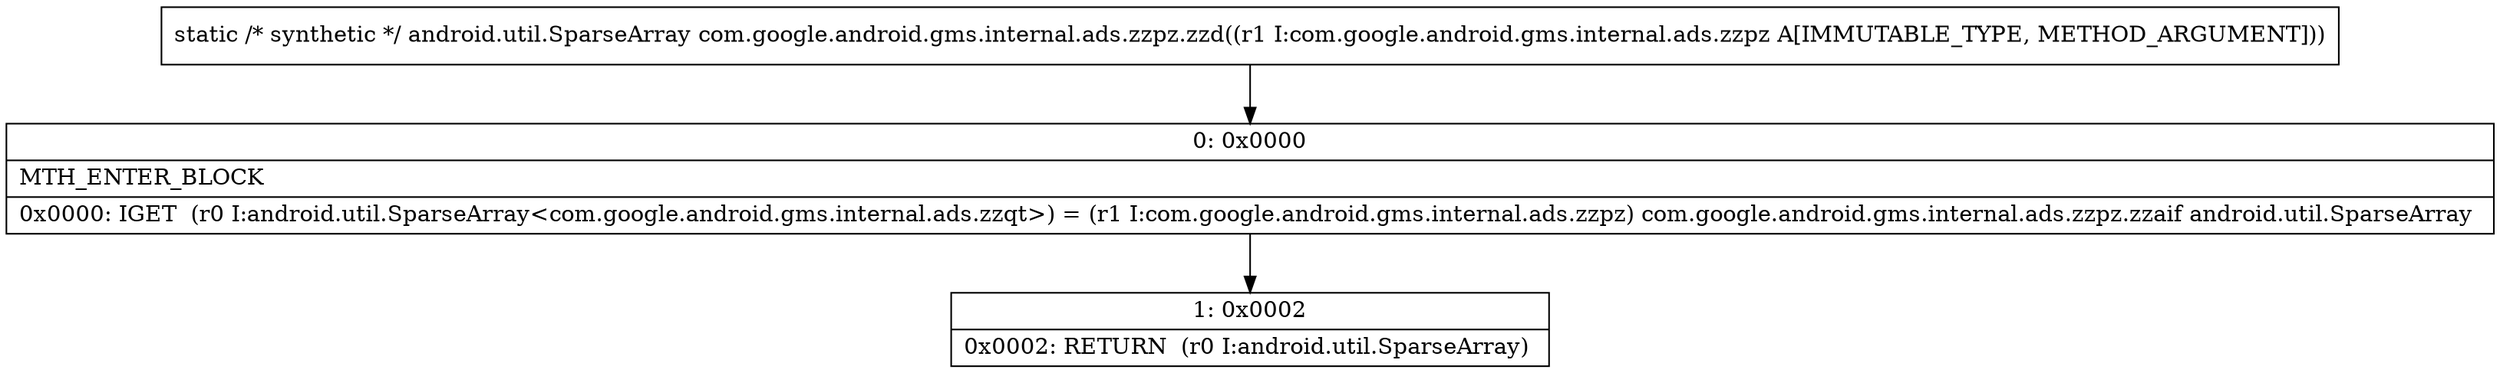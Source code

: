 digraph "CFG forcom.google.android.gms.internal.ads.zzpz.zzd(Lcom\/google\/android\/gms\/internal\/ads\/zzpz;)Landroid\/util\/SparseArray;" {
Node_0 [shape=record,label="{0\:\ 0x0000|MTH_ENTER_BLOCK\l|0x0000: IGET  (r0 I:android.util.SparseArray\<com.google.android.gms.internal.ads.zzqt\>) = (r1 I:com.google.android.gms.internal.ads.zzpz) com.google.android.gms.internal.ads.zzpz.zzaif android.util.SparseArray \l}"];
Node_1 [shape=record,label="{1\:\ 0x0002|0x0002: RETURN  (r0 I:android.util.SparseArray) \l}"];
MethodNode[shape=record,label="{static \/* synthetic *\/ android.util.SparseArray com.google.android.gms.internal.ads.zzpz.zzd((r1 I:com.google.android.gms.internal.ads.zzpz A[IMMUTABLE_TYPE, METHOD_ARGUMENT])) }"];
MethodNode -> Node_0;
Node_0 -> Node_1;
}

